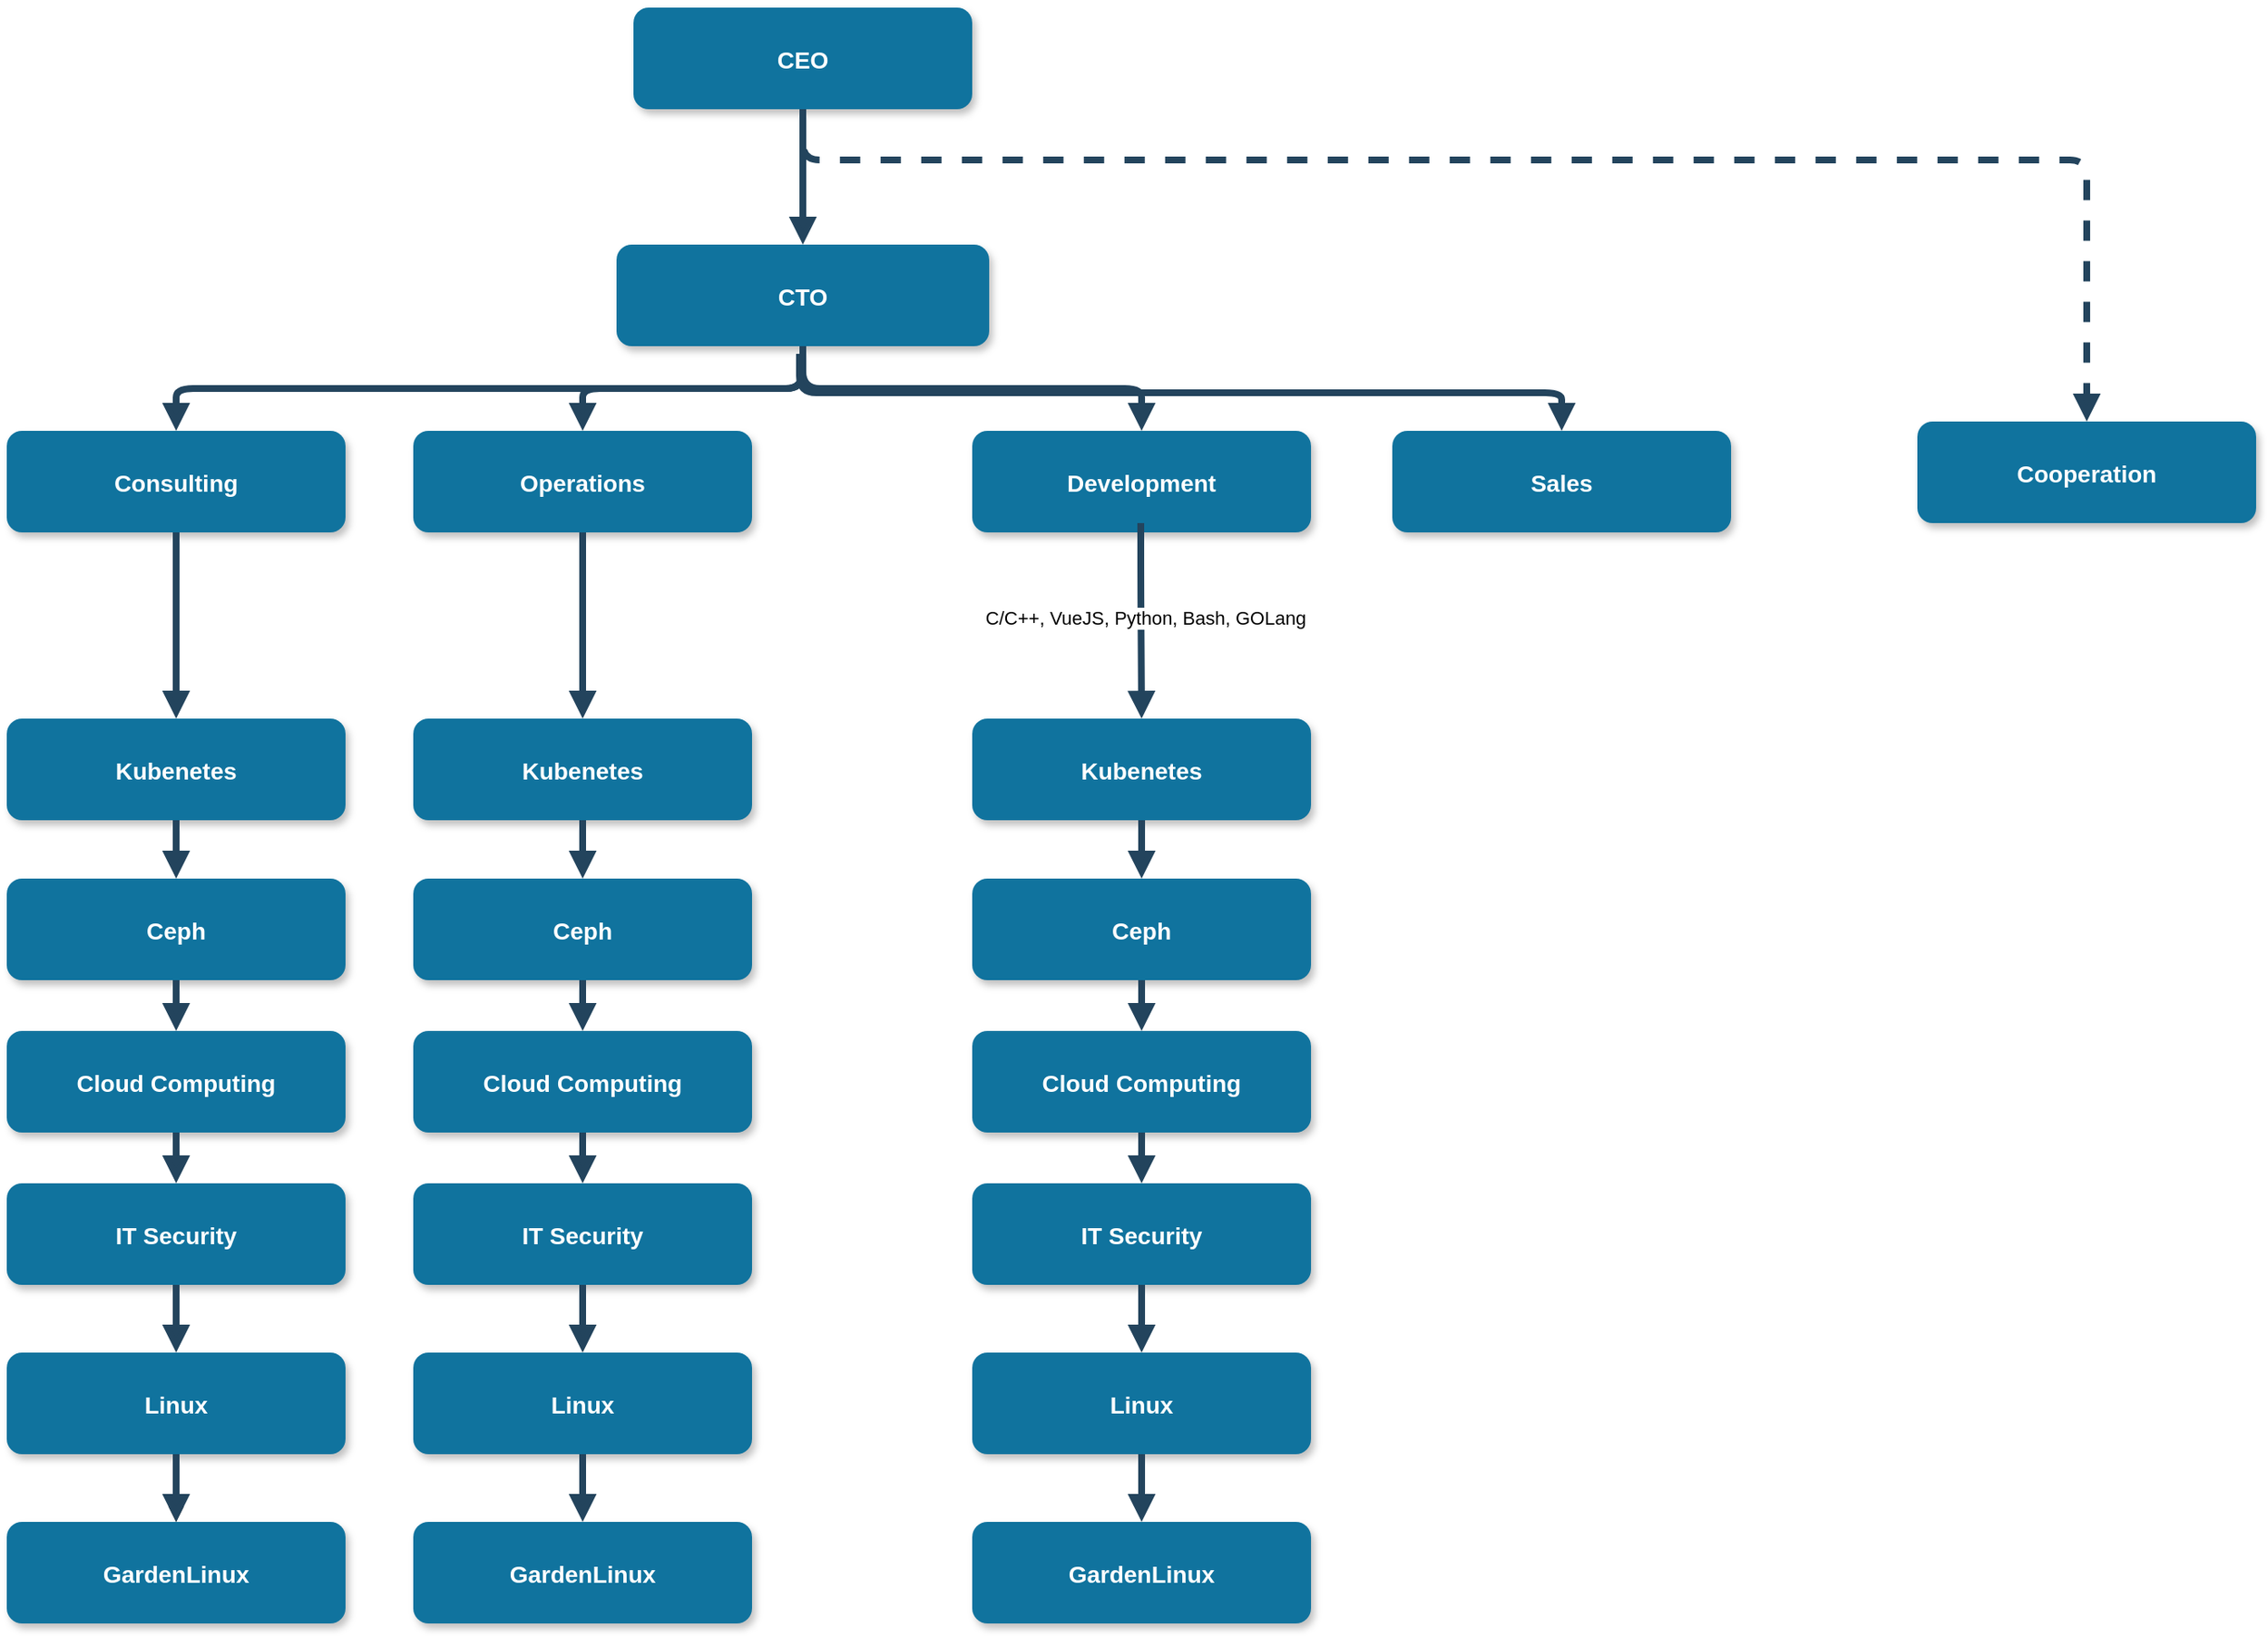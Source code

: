 <mxfile version="16.2.2" type="github">
  <diagram name="Page-1" id="97916047-d0de-89f5-080d-49f4d83e522f">
    <mxGraphModel dx="2066" dy="1075" grid="1" gridSize="10" guides="1" tooltips="1" connect="1" arrows="1" fold="1" page="1" pageScale="1.5" pageWidth="1169" pageHeight="827" background="none" math="0" shadow="0">
      <root>
        <mxCell id="0" />
        <mxCell id="1" parent="0" />
        <mxCell id="2" value="CEO" style="rounded=1;fillColor=#10739E;strokeColor=none;shadow=1;gradientColor=none;fontStyle=1;fontColor=#FFFFFF;fontSize=14;" parent="1" vertex="1">
          <mxGeometry x="672" y="205.5" width="200" height="60" as="geometry" />
        </mxCell>
        <mxCell id="3" value="CTO" style="rounded=1;fillColor=#10739E;strokeColor=none;shadow=1;gradientColor=none;fontStyle=1;fontColor=#FFFFFF;fontSize=14;" parent="1" vertex="1">
          <mxGeometry x="662" y="345.5" width="220" height="60" as="geometry" />
        </mxCell>
        <mxCell id="4" value="Consulting" style="rounded=1;fillColor=#10739E;strokeColor=none;shadow=1;gradientColor=none;fontStyle=1;fontColor=#FFFFFF;fontSize=14;" parent="1" vertex="1">
          <mxGeometry x="302" y="455.5" width="200" height="60" as="geometry" />
        </mxCell>
        <mxCell id="5" value="Operations" style="rounded=1;fillColor=#10739E;strokeColor=none;shadow=1;gradientColor=none;fontStyle=1;fontColor=#FFFFFF;fontSize=14;" parent="1" vertex="1">
          <mxGeometry x="542" y="455.5" width="200" height="60" as="geometry" />
        </mxCell>
        <mxCell id="6" value="Development" style="rounded=1;fillColor=#10739E;strokeColor=none;shadow=1;gradientColor=none;fontStyle=1;fontColor=#FFFFFF;fontSize=14;" parent="1" vertex="1">
          <mxGeometry x="872" y="455.5" width="200" height="60" as="geometry" />
        </mxCell>
        <mxCell id="7" value="Cooperation" style="rounded=1;fillColor=#10739E;strokeColor=none;shadow=1;gradientColor=none;fontStyle=1;fontColor=#FFFFFF;fontSize=14;" parent="1" vertex="1">
          <mxGeometry x="1430" y="450" width="200" height="60" as="geometry" />
        </mxCell>
        <mxCell id="8" value="Kubenetes" style="rounded=1;fillColor=#10739E;strokeColor=none;shadow=1;gradientColor=none;fontStyle=1;fontColor=#FFFFFF;fontSize=14;" parent="1" vertex="1">
          <mxGeometry x="302" y="625.5" width="200" height="60" as="geometry" />
        </mxCell>
        <mxCell id="9" value="Ceph" style="rounded=1;fillColor=#10739E;strokeColor=none;shadow=1;gradientColor=none;fontStyle=1;fontColor=#FFFFFF;fontSize=14;" parent="1" vertex="1">
          <mxGeometry x="302" y="720" width="200" height="60" as="geometry" />
        </mxCell>
        <mxCell id="10" value="Cloud Computing" style="rounded=1;fillColor=#10739E;strokeColor=none;shadow=1;gradientColor=none;fontStyle=1;fontColor=#FFFFFF;fontSize=14;" parent="1" vertex="1">
          <mxGeometry x="302" y="810" width="200" height="60" as="geometry" />
        </mxCell>
        <mxCell id="11" value="IT Security" style="rounded=1;fillColor=#10739E;strokeColor=none;shadow=1;gradientColor=none;fontStyle=1;fontColor=#FFFFFF;fontSize=14;" parent="1" vertex="1">
          <mxGeometry x="302" y="900" width="200" height="60" as="geometry" />
        </mxCell>
        <mxCell id="FLvRt2FPsVH8EuPeuCuW-79" value="" style="edgeStyle=orthogonalEdgeStyle;rounded=0;orthogonalLoop=1;jettySize=auto;html=1;" parent="1" source="12" target="FLvRt2FPsVH8EuPeuCuW-77" edge="1">
          <mxGeometry relative="1" as="geometry" />
        </mxCell>
        <mxCell id="12" value="Linux" style="rounded=1;fillColor=#10739E;strokeColor=none;shadow=1;gradientColor=none;fontStyle=1;fontColor=#FFFFFF;fontSize=14;" parent="1" vertex="1">
          <mxGeometry x="302" y="1000" width="200" height="60" as="geometry" />
        </mxCell>
        <mxCell id="29" value="" style="edgeStyle=elbowEdgeStyle;elbow=vertical;strokeWidth=4;endArrow=block;endFill=1;fontStyle=1;strokeColor=#23445D;" parent="1" source="2" target="3" edge="1">
          <mxGeometry x="22" y="165.5" width="100" height="100" as="geometry">
            <mxPoint x="22" y="265.5" as="sourcePoint" />
            <mxPoint x="122" y="165.5" as="targetPoint" />
          </mxGeometry>
        </mxCell>
        <mxCell id="30" value="" style="edgeStyle=elbowEdgeStyle;elbow=vertical;strokeWidth=4;endArrow=block;endFill=1;fontStyle=1;strokeColor=#23445D;" parent="1" source="3" target="5" edge="1">
          <mxGeometry x="22" y="165.5" width="100" height="100" as="geometry">
            <mxPoint x="22" y="265.5" as="sourcePoint" />
            <mxPoint x="122" y="165.5" as="targetPoint" />
          </mxGeometry>
        </mxCell>
        <mxCell id="31" value="" style="edgeStyle=elbowEdgeStyle;elbow=vertical;strokeWidth=4;endArrow=block;endFill=1;fontStyle=1;strokeColor=#23445D;" parent="1" source="3" target="4" edge="1">
          <mxGeometry x="22" y="165.5" width="100" height="100" as="geometry">
            <mxPoint x="22" y="265.5" as="sourcePoint" />
            <mxPoint x="122" y="165.5" as="targetPoint" />
          </mxGeometry>
        </mxCell>
        <mxCell id="32" value="" style="edgeStyle=elbowEdgeStyle;elbow=vertical;strokeWidth=4;endArrow=block;endFill=1;fontStyle=1;strokeColor=#23445D;" parent="1" source="3" target="6" edge="1">
          <mxGeometry x="22" y="165.5" width="100" height="100" as="geometry">
            <mxPoint x="22" y="265.5" as="sourcePoint" />
            <mxPoint x="122" y="165.5" as="targetPoint" />
          </mxGeometry>
        </mxCell>
        <mxCell id="33" value="" style="edgeStyle=elbowEdgeStyle;elbow=vertical;strokeWidth=4;endArrow=block;endFill=1;fontStyle=1;dashed=1;strokeColor=#23445D;" parent="1" source="2" target="7" edge="1">
          <mxGeometry x="22" y="165.5" width="100" height="100" as="geometry">
            <mxPoint x="22" y="265.5" as="sourcePoint" />
            <mxPoint x="122" y="165.5" as="targetPoint" />
            <Array as="points">
              <mxPoint x="1062" y="295.5" />
            </Array>
          </mxGeometry>
        </mxCell>
        <mxCell id="34" value="" style="edgeStyle=elbowEdgeStyle;elbow=vertical;strokeWidth=4;endArrow=block;endFill=1;fontStyle=1;strokeColor=#23445D;exitX=0.5;exitY=1;exitDx=0;exitDy=0;" parent="1" source="4" target="8" edge="1">
          <mxGeometry x="22" y="165.5" width="100" height="100" as="geometry">
            <mxPoint x="22" y="265.5" as="sourcePoint" />
            <mxPoint x="122" y="165.5" as="targetPoint" />
            <Array as="points">
              <mxPoint x="402" y="590" />
            </Array>
          </mxGeometry>
        </mxCell>
        <mxCell id="38" value="" style="edgeStyle=elbowEdgeStyle;elbow=vertical;strokeWidth=4;endArrow=block;endFill=1;fontStyle=1;strokeColor=#23445D;" parent="1" source="8" target="9" edge="1">
          <mxGeometry x="62" y="165.5" width="100" height="100" as="geometry">
            <mxPoint x="62" y="265.5" as="sourcePoint" />
            <mxPoint x="162" y="165.5" as="targetPoint" />
          </mxGeometry>
        </mxCell>
        <mxCell id="39" value="" style="edgeStyle=elbowEdgeStyle;elbow=vertical;strokeWidth=4;endArrow=block;endFill=1;fontStyle=1;strokeColor=#23445D;" parent="1" source="9" target="10" edge="1">
          <mxGeometry x="62" y="175.5" width="100" height="100" as="geometry">
            <mxPoint x="62" y="275.5" as="sourcePoint" />
            <mxPoint x="162" y="175.5" as="targetPoint" />
          </mxGeometry>
        </mxCell>
        <mxCell id="40" value="" style="edgeStyle=elbowEdgeStyle;elbow=vertical;strokeWidth=4;endArrow=block;endFill=1;fontStyle=1;strokeColor=#23445D;" parent="1" source="10" target="11" edge="1">
          <mxGeometry x="62" y="185.5" width="100" height="100" as="geometry">
            <mxPoint x="62" y="285.5" as="sourcePoint" />
            <mxPoint x="162" y="185.5" as="targetPoint" />
          </mxGeometry>
        </mxCell>
        <mxCell id="41" value="" style="edgeStyle=elbowEdgeStyle;elbow=vertical;strokeWidth=4;endArrow=block;endFill=1;fontStyle=1;strokeColor=#23445D;" parent="1" source="11" target="12" edge="1">
          <mxGeometry x="62" y="195.5" width="100" height="100" as="geometry">
            <mxPoint x="62" y="295.5" as="sourcePoint" />
            <mxPoint x="162" y="195.5" as="targetPoint" />
          </mxGeometry>
        </mxCell>
        <mxCell id="54" value="" style="edgeStyle=elbowEdgeStyle;elbow=vertical;strokeWidth=4;endArrow=block;endFill=1;fontStyle=1;strokeColor=#23445D;exitX=0.5;exitY=1;exitDx=0;exitDy=0;entryX=0.5;entryY=0;entryDx=0;entryDy=0;" parent="1" source="5" target="FLvRt2FPsVH8EuPeuCuW-57" edge="1">
          <mxGeometry x="22" y="165.5" width="100" height="100" as="geometry">
            <mxPoint x="22" y="265.5" as="sourcePoint" />
            <mxPoint x="642" y="616" as="targetPoint" />
            <Array as="points">
              <mxPoint x="652" y="555.5" />
            </Array>
          </mxGeometry>
        </mxCell>
        <mxCell id="FLvRt2FPsVH8EuPeuCuW-55" value="Sales" style="rounded=1;fillColor=#10739E;strokeColor=none;shadow=1;gradientColor=none;fontStyle=1;fontColor=#FFFFFF;fontSize=14;" parent="1" vertex="1">
          <mxGeometry x="1120" y="455.5" width="200" height="60" as="geometry" />
        </mxCell>
        <mxCell id="FLvRt2FPsVH8EuPeuCuW-56" value="" style="edgeStyle=elbowEdgeStyle;elbow=vertical;strokeWidth=4;endArrow=block;endFill=1;fontStyle=1;strokeColor=#23445D;entryX=0.5;entryY=0;entryDx=0;entryDy=0;" parent="1" target="FLvRt2FPsVH8EuPeuCuW-55" edge="1">
          <mxGeometry x="32" y="175.5" width="100" height="100" as="geometry">
            <mxPoint x="770" y="410" as="sourcePoint" />
            <mxPoint x="982" y="465.5" as="targetPoint" />
          </mxGeometry>
        </mxCell>
        <mxCell id="FLvRt2FPsVH8EuPeuCuW-57" value="Kubenetes" style="rounded=1;fillColor=#10739E;strokeColor=none;shadow=1;gradientColor=none;fontStyle=1;fontColor=#FFFFFF;fontSize=14;" parent="1" vertex="1">
          <mxGeometry x="542" y="625.5" width="200" height="60" as="geometry" />
        </mxCell>
        <mxCell id="FLvRt2FPsVH8EuPeuCuW-58" value="Ceph" style="rounded=1;fillColor=#10739E;strokeColor=none;shadow=1;gradientColor=none;fontStyle=1;fontColor=#FFFFFF;fontSize=14;" parent="1" vertex="1">
          <mxGeometry x="542" y="720" width="200" height="60" as="geometry" />
        </mxCell>
        <mxCell id="FLvRt2FPsVH8EuPeuCuW-59" value="Cloud Computing" style="rounded=1;fillColor=#10739E;strokeColor=none;shadow=1;gradientColor=none;fontStyle=1;fontColor=#FFFFFF;fontSize=14;" parent="1" vertex="1">
          <mxGeometry x="542" y="810" width="200" height="60" as="geometry" />
        </mxCell>
        <mxCell id="FLvRt2FPsVH8EuPeuCuW-60" value="IT Security" style="rounded=1;fillColor=#10739E;strokeColor=none;shadow=1;gradientColor=none;fontStyle=1;fontColor=#FFFFFF;fontSize=14;" parent="1" vertex="1">
          <mxGeometry x="542" y="900" width="200" height="60" as="geometry" />
        </mxCell>
        <mxCell id="FLvRt2FPsVH8EuPeuCuW-61" value="Linux" style="rounded=1;fillColor=#10739E;strokeColor=none;shadow=1;gradientColor=none;fontStyle=1;fontColor=#FFFFFF;fontSize=14;" parent="1" vertex="1">
          <mxGeometry x="542" y="1000" width="200" height="60" as="geometry" />
        </mxCell>
        <mxCell id="FLvRt2FPsVH8EuPeuCuW-62" value="" style="edgeStyle=elbowEdgeStyle;elbow=vertical;strokeWidth=4;endArrow=block;endFill=1;fontStyle=1;strokeColor=#23445D;" parent="1" source="FLvRt2FPsVH8EuPeuCuW-57" target="FLvRt2FPsVH8EuPeuCuW-58" edge="1">
          <mxGeometry x="302" y="165.5" width="100" height="100" as="geometry">
            <mxPoint x="302" y="265.5" as="sourcePoint" />
            <mxPoint x="402" y="165.5" as="targetPoint" />
          </mxGeometry>
        </mxCell>
        <mxCell id="FLvRt2FPsVH8EuPeuCuW-63" value="" style="edgeStyle=elbowEdgeStyle;elbow=vertical;strokeWidth=4;endArrow=block;endFill=1;fontStyle=1;strokeColor=#23445D;" parent="1" source="FLvRt2FPsVH8EuPeuCuW-58" target="FLvRt2FPsVH8EuPeuCuW-59" edge="1">
          <mxGeometry x="302" y="175.5" width="100" height="100" as="geometry">
            <mxPoint x="302" y="275.5" as="sourcePoint" />
            <mxPoint x="402" y="175.5" as="targetPoint" />
          </mxGeometry>
        </mxCell>
        <mxCell id="FLvRt2FPsVH8EuPeuCuW-64" value="" style="edgeStyle=elbowEdgeStyle;elbow=vertical;strokeWidth=4;endArrow=block;endFill=1;fontStyle=1;strokeColor=#23445D;" parent="1" source="FLvRt2FPsVH8EuPeuCuW-59" target="FLvRt2FPsVH8EuPeuCuW-60" edge="1">
          <mxGeometry x="302" y="185.5" width="100" height="100" as="geometry">
            <mxPoint x="302" y="285.5" as="sourcePoint" />
            <mxPoint x="402" y="185.5" as="targetPoint" />
          </mxGeometry>
        </mxCell>
        <mxCell id="FLvRt2FPsVH8EuPeuCuW-65" value="" style="edgeStyle=elbowEdgeStyle;elbow=vertical;strokeWidth=4;endArrow=block;endFill=1;fontStyle=1;strokeColor=#23445D;" parent="1" source="FLvRt2FPsVH8EuPeuCuW-60" target="FLvRt2FPsVH8EuPeuCuW-61" edge="1">
          <mxGeometry x="302" y="195.5" width="100" height="100" as="geometry">
            <mxPoint x="302" y="295.5" as="sourcePoint" />
            <mxPoint x="402" y="195.5" as="targetPoint" />
          </mxGeometry>
        </mxCell>
        <mxCell id="FLvRt2FPsVH8EuPeuCuW-67" value="Kubenetes" style="rounded=1;fillColor=#10739E;strokeColor=none;shadow=1;gradientColor=none;fontStyle=1;fontColor=#FFFFFF;fontSize=14;" parent="1" vertex="1">
          <mxGeometry x="872" y="625.5" width="200" height="60" as="geometry" />
        </mxCell>
        <mxCell id="FLvRt2FPsVH8EuPeuCuW-68" value="Ceph" style="rounded=1;fillColor=#10739E;strokeColor=none;shadow=1;gradientColor=none;fontStyle=1;fontColor=#FFFFFF;fontSize=14;" parent="1" vertex="1">
          <mxGeometry x="872" y="720" width="200" height="60" as="geometry" />
        </mxCell>
        <mxCell id="FLvRt2FPsVH8EuPeuCuW-69" value="Cloud Computing" style="rounded=1;fillColor=#10739E;strokeColor=none;shadow=1;gradientColor=none;fontStyle=1;fontColor=#FFFFFF;fontSize=14;" parent="1" vertex="1">
          <mxGeometry x="872" y="810" width="200" height="60" as="geometry" />
        </mxCell>
        <mxCell id="FLvRt2FPsVH8EuPeuCuW-70" value="IT Security" style="rounded=1;fillColor=#10739E;strokeColor=none;shadow=1;gradientColor=none;fontStyle=1;fontColor=#FFFFFF;fontSize=14;" parent="1" vertex="1">
          <mxGeometry x="872" y="900" width="200" height="60" as="geometry" />
        </mxCell>
        <mxCell id="FLvRt2FPsVH8EuPeuCuW-71" value="Linux" style="rounded=1;fillColor=#10739E;strokeColor=none;shadow=1;gradientColor=none;fontStyle=1;fontColor=#FFFFFF;fontSize=14;" parent="1" vertex="1">
          <mxGeometry x="872" y="1000" width="200" height="60" as="geometry" />
        </mxCell>
        <mxCell id="FLvRt2FPsVH8EuPeuCuW-72" value="" style="edgeStyle=elbowEdgeStyle;elbow=vertical;strokeWidth=4;endArrow=block;endFill=1;fontStyle=1;strokeColor=#23445D;" parent="1" source="FLvRt2FPsVH8EuPeuCuW-67" target="FLvRt2FPsVH8EuPeuCuW-68" edge="1">
          <mxGeometry x="632" y="165.5" width="100" height="100" as="geometry">
            <mxPoint x="632" y="265.5" as="sourcePoint" />
            <mxPoint x="732" y="165.5" as="targetPoint" />
          </mxGeometry>
        </mxCell>
        <mxCell id="FLvRt2FPsVH8EuPeuCuW-73" value="" style="edgeStyle=elbowEdgeStyle;elbow=vertical;strokeWidth=4;endArrow=block;endFill=1;fontStyle=1;strokeColor=#23445D;" parent="1" source="FLvRt2FPsVH8EuPeuCuW-68" target="FLvRt2FPsVH8EuPeuCuW-69" edge="1">
          <mxGeometry x="632" y="175.5" width="100" height="100" as="geometry">
            <mxPoint x="632" y="275.5" as="sourcePoint" />
            <mxPoint x="732" y="175.5" as="targetPoint" />
          </mxGeometry>
        </mxCell>
        <mxCell id="FLvRt2FPsVH8EuPeuCuW-74" value="" style="edgeStyle=elbowEdgeStyle;elbow=vertical;strokeWidth=4;endArrow=block;endFill=1;fontStyle=1;strokeColor=#23445D;" parent="1" source="FLvRt2FPsVH8EuPeuCuW-69" target="FLvRt2FPsVH8EuPeuCuW-70" edge="1">
          <mxGeometry x="632" y="185.5" width="100" height="100" as="geometry">
            <mxPoint x="632" y="285.5" as="sourcePoint" />
            <mxPoint x="732" y="185.5" as="targetPoint" />
          </mxGeometry>
        </mxCell>
        <mxCell id="FLvRt2FPsVH8EuPeuCuW-75" value="" style="edgeStyle=elbowEdgeStyle;elbow=vertical;strokeWidth=4;endArrow=block;endFill=1;fontStyle=1;strokeColor=#23445D;" parent="1" source="FLvRt2FPsVH8EuPeuCuW-70" target="FLvRt2FPsVH8EuPeuCuW-71" edge="1">
          <mxGeometry x="632" y="195.5" width="100" height="100" as="geometry">
            <mxPoint x="632" y="295.5" as="sourcePoint" />
            <mxPoint x="732" y="195.5" as="targetPoint" />
          </mxGeometry>
        </mxCell>
        <mxCell id="FLvRt2FPsVH8EuPeuCuW-76" value="" style="edgeStyle=elbowEdgeStyle;elbow=vertical;strokeWidth=4;endArrow=block;endFill=1;fontStyle=1;strokeColor=#23445D;exitX=0.5;exitY=1;exitDx=0;exitDy=0;entryX=0.5;entryY=0;entryDx=0;entryDy=0;" parent="1" target="FLvRt2FPsVH8EuPeuCuW-67" edge="1">
          <mxGeometry x="351.5" y="160" width="100" height="100" as="geometry">
            <mxPoint x="971.5" y="510" as="sourcePoint" />
            <mxPoint x="971.5" y="620" as="targetPoint" />
            <Array as="points">
              <mxPoint x="1329.5" y="544.5" />
            </Array>
          </mxGeometry>
        </mxCell>
        <mxCell id="IhQk1d2cRLal3llfXSrl-54" value="C/C++, VueJS, Python, Bash, GOLang" style="edgeLabel;html=1;align=center;verticalAlign=middle;resizable=0;points=[];" vertex="1" connectable="0" parent="FLvRt2FPsVH8EuPeuCuW-76">
          <mxGeometry relative="1" as="geometry">
            <mxPoint x="2" y="-2" as="offset" />
          </mxGeometry>
        </mxCell>
        <mxCell id="FLvRt2FPsVH8EuPeuCuW-77" value="GardenLinux" style="rounded=1;fillColor=#10739E;strokeColor=none;shadow=1;gradientColor=none;fontStyle=1;fontColor=#FFFFFF;fontSize=14;" parent="1" vertex="1">
          <mxGeometry x="302" y="1100" width="200" height="60" as="geometry" />
        </mxCell>
        <mxCell id="FLvRt2FPsVH8EuPeuCuW-78" value="" style="edgeStyle=elbowEdgeStyle;elbow=vertical;strokeWidth=4;endArrow=block;endFill=1;fontStyle=1;strokeColor=#23445D;" parent="1" target="FLvRt2FPsVH8EuPeuCuW-77" edge="1">
          <mxGeometry x="62" y="295.5" width="100" height="100" as="geometry">
            <mxPoint x="402" y="1060" as="sourcePoint" />
            <mxPoint x="162" y="295.5" as="targetPoint" />
          </mxGeometry>
        </mxCell>
        <mxCell id="FLvRt2FPsVH8EuPeuCuW-80" value="GardenLinux" style="rounded=1;fillColor=#10739E;strokeColor=none;shadow=1;gradientColor=none;fontStyle=1;fontColor=#FFFFFF;fontSize=14;" parent="1" vertex="1">
          <mxGeometry x="542" y="1100" width="200" height="60" as="geometry" />
        </mxCell>
        <mxCell id="FLvRt2FPsVH8EuPeuCuW-81" value="" style="edgeStyle=elbowEdgeStyle;elbow=vertical;strokeWidth=4;endArrow=block;endFill=1;fontStyle=1;strokeColor=#23445D;" parent="1" target="FLvRt2FPsVH8EuPeuCuW-80" edge="1">
          <mxGeometry x="302" y="295.5" width="100" height="100" as="geometry">
            <mxPoint x="642" y="1060" as="sourcePoint" />
            <mxPoint x="402" y="295.5" as="targetPoint" />
          </mxGeometry>
        </mxCell>
        <mxCell id="FLvRt2FPsVH8EuPeuCuW-82" value="GardenLinux" style="rounded=1;fillColor=#10739E;strokeColor=none;shadow=1;gradientColor=none;fontStyle=1;fontColor=#FFFFFF;fontSize=14;" parent="1" vertex="1">
          <mxGeometry x="872" y="1100" width="200" height="60" as="geometry" />
        </mxCell>
        <mxCell id="FLvRt2FPsVH8EuPeuCuW-83" value="" style="edgeStyle=elbowEdgeStyle;elbow=vertical;strokeWidth=4;endArrow=block;endFill=1;fontStyle=1;strokeColor=#23445D;" parent="1" target="FLvRt2FPsVH8EuPeuCuW-82" edge="1">
          <mxGeometry x="632" y="295.5" width="100" height="100" as="geometry">
            <mxPoint x="972" y="1060" as="sourcePoint" />
            <mxPoint x="732" y="295.5" as="targetPoint" />
          </mxGeometry>
        </mxCell>
      </root>
    </mxGraphModel>
  </diagram>
</mxfile>
